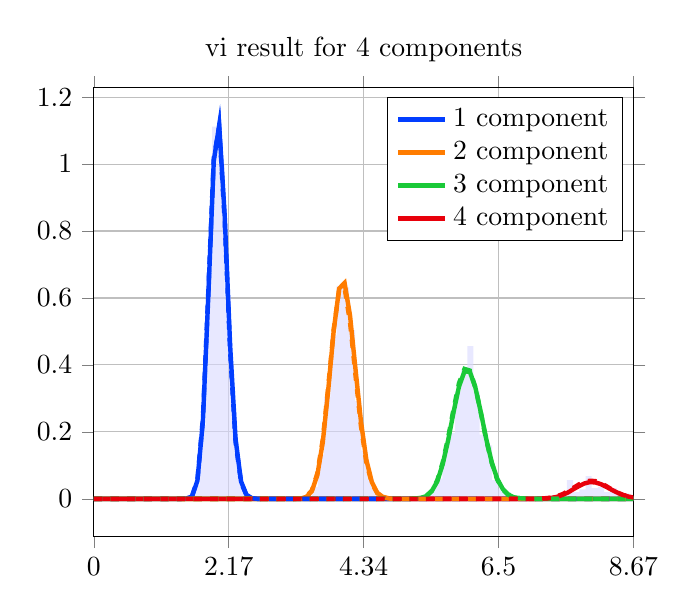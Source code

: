 \begin{tikzpicture}
\begin{axis}[title={vi result for 4 components}, yticklabel style={/pgf/number format/fixed,
            /pgf/number format/precision=3}, grid={major}, yminorgrids={true}, tick align={outside}, xtick={0.0,2.168,4.335,6.503,8.671}, xmin={0.0}, xmax={8.671}, scaled y ticks={false}]
    \addplot[ybar interval, fill={blue!15}, forget plot, opacity={0.6}, draw={none}, bar width={5.0e-6}]
        table[row sep={\\}]
        {
            \\
            1.5  0.012  \\
            1.6  0.04  \\
            1.7  0.22  \\
            1.8  0.676  \\
            1.9  1.112  \\
            2.0  1.0  \\
            2.1  0.604  \\
            2.2  0.26  \\
            2.3  0.068  \\
            2.4  0.016  \\
            2.5  0.0  \\
            2.6  0.0  \\
            2.7  0.0  \\
            2.8  0.0  \\
            2.9  0.0  \\
            3.0  0.0  \\
            3.1  0.0  \\
            3.2  0.0  \\
            3.3  0.0  \\
            3.4  0.004  \\
            3.5  0.036  \\
            3.6  0.132  \\
            3.7  0.304  \\
            3.8  0.488  \\
            3.9  0.636  \\
            4.0  0.632  \\
            4.1  0.504  \\
            4.2  0.292  \\
            4.3  0.144  \\
            4.4  0.06  \\
            4.5  0.02  \\
            4.6  0.012  \\
            4.7  0.004  \\
            4.8  0.0  \\
            4.9  0.0  \\
            5.0  0.0  \\
            5.1  0.004  \\
            5.2  0.004  \\
            5.3  0.0  \\
            5.4  0.028  \\
            5.5  0.06  \\
            5.6  0.144  \\
            5.7  0.196  \\
            5.8  0.32  \\
            5.9  0.384  \\
            6.0  0.456  \\
            6.1  0.32  \\
            6.2  0.192  \\
            6.3  0.16  \\
            6.4  0.056  \\
            6.5  0.028  \\
            6.6  0.02  \\
            6.7  0.0  \\
            6.8  0.0  \\
            6.9  0.0  \\
            7.0  0.0  \\
            7.1  0.0  \\
            7.2  0.0  \\
            7.3  0.004  \\
            7.4  0.012  \\
            7.5  0.008  \\
            7.6  0.056  \\
            7.7  0.02  \\
            7.8  0.028  \\
            7.9  0.068  \\
            8.0  0.032  \\
            8.1  0.036  \\
            8.2  0.02  \\
            8.3  0.032  \\
            8.4  0.012  \\
            8.5  0.016  \\
            8.6  0.008  \\
            8.7  0.0  \\
        }
        ;
    \addplot[style={{ultra thick}}, color={rgb,1:red,0.008;green,0.243;blue,1.0}]
        table[row sep={\\}]
        {
            \\
            0.0  0.0  \\
            0.088  1.985e-187  \\
            0.175  1.586e-131  \\
            0.263  2.141e-100  \\
            0.35  2.084e-79  \\
            0.438  5.62e-64  \\
            0.526  4.628e-52  \\
            0.613  1.43e-42  \\
            0.701  7.408e-35  \\
            0.788  1.691e-28  \\
            0.876  3.286e-23  \\
            0.963  8.708e-19  \\
            1.051  4.452e-15  \\
            1.139  5.716e-12  \\
            1.226  2.263e-9  \\
            1.314  3.248e-7  \\
            1.401  1.928e-5  \\
            1.489  0.001  \\
            1.577  0.007  \\
            1.664  0.054  \\
            1.752  0.231  \\
            1.839  0.605  \\
            1.927  1.009  \\
            2.014  1.116  \\
            2.102  0.848  \\
            2.19  0.457  \\
            2.277  0.179  \\
            2.365  0.052  \\
            2.452  0.012  \\
            2.54  0.002  \\
            2.628  0.0  \\
            2.715  3.018e-5  \\
            2.803  2.69e-6  \\
            2.89  1.975e-7  \\
            2.978  1.209e-8  \\
            3.065  6.231e-10  \\
            3.153  2.732e-11  \\
            3.241  1.028e-12  \\
            3.328  3.345e-14  \\
            3.416  9.49e-16  \\
            3.503  2.363e-17  \\
            3.591  5.199e-19  \\
            3.679  1.016e-20  \\
            3.766  1.776e-22  \\
            3.854  2.787e-24  \\
            3.941  3.948e-26  \\
            4.029  5.072e-28  \\
            4.116  5.932e-30  \\
            4.204  6.342e-32  \\
            4.292  6.221e-34  \\
            4.379  5.619e-36  \\
            4.467  4.688e-38  \\
            4.554  3.624e-40  \\
            4.642  2.603e-42  \\
            4.73  1.743e-44  \\
            4.817  1.09e-46  \\
            4.905  6.384e-49  \\
            4.992  3.51e-51  \\
            5.08  1.816e-53  \\
            5.168  8.855e-56  \\
            5.255  4.079e-58  \\
            5.343  1.778e-60  \\
            5.43  7.351e-63  \\
            5.518  2.886e-65  \\
            5.605  1.078e-67  \\
            5.693  3.834e-70  \\
            5.781  1.302e-72  \\
            5.868  4.222e-75  \\
            5.956  1.31e-77  \\
            6.043  3.896e-80  \\
            6.131  1.111e-82  \\
            6.219  3.043e-85  \\
            6.306  8.014e-88  \\
            6.394  2.031e-90  \\
            6.481  4.959e-93  \\
            6.569  1.168e-95  \\
            6.656  2.655e-98  \\
            6.744  5.832e-101  \\
            6.832  1.239e-103  \\
            6.919  2.548e-106  \\
            7.007  5.075e-109  \\
            7.094  9.802e-112  \\
            7.182  1.837e-114  \\
            7.27  3.341e-117  \\
            7.357  5.906e-120  \\
            7.445  1.015e-122  \\
            7.532  1.697e-125  \\
            7.62  2.763e-128  \\
            7.707  4.382e-131  \\
            7.795  6.773e-134  \\
            7.883  1.021e-136  \\
            7.97  1.502e-139  \\
            8.058  2.157e-142  \\
            8.145  3.027e-145  \\
            8.233  4.15e-148  \\
            8.321  5.565e-151  \\
            8.408  7.299e-154  \\
            8.496  9.37e-157  \\
            8.583  1.178e-159  \\
            8.671  1.45e-162  \\
        }
        ;
    \addlegendentry {1 component}
    \addplot[style={{ultra thick}}, color={rgb,1:red,1.0;green,0.486;blue,0.0}]
        table[row sep={\\}]
        {
            \\
            0.0  0.0  \\
            0.088  0.0  \\
            0.175  0.0  \\
            0.263  1.005e-312  \\
            0.35  2.265e-266  \\
            0.438  2.83e-231  \\
            0.526  2.683e-203  \\
            0.613  3.106e-180  \\
            0.701  9.113e-161  \\
            0.788  4.791e-144  \\
            0.876  1.716e-129  \\
            0.963  1.086e-116  \\
            1.051  2.453e-105  \\
            1.139  3.374e-95  \\
            1.226  4.28e-86  \\
            1.314  6.962e-78  \\
            1.401  1.893e-70  \\
            1.489  1.069e-63  \\
            1.577  1.5e-57  \\
            1.664  6.083e-52  \\
            1.752  8.098e-47  \\
            1.839  3.945e-42  \\
            1.927  7.724e-38  \\
            2.014  6.59e-34  \\
            2.102  2.63e-30  \\
            2.19  5.223e-27  \\
            2.277  5.453e-24  \\
            2.365  3.141e-21  \\
            2.452  1.043e-18  \\
            2.54  2.073e-16  \\
            2.628  2.557e-14  \\
            2.715  2.017e-12  \\
            2.803  1.048e-10  \\
            2.89  3.676e-9  \\
            2.978  8.917e-8  \\
            3.065  1.528e-6  \\
            3.153  1.886e-5  \\
            3.241  0.0  \\
            3.328  0.001  \\
            3.416  0.006  \\
            3.503  0.023  \\
            3.591  0.071  \\
            3.679  0.17  \\
            3.766  0.325  \\
            3.854  0.502  \\
            3.941  0.628  \\
            4.029  0.645  \\
            4.116  0.548  \\
            4.204  0.388  \\
            4.292  0.231  \\
            4.379  0.116  \\
            4.467  0.05  \\
            4.554  0.018  \\
            4.642  0.006  \\
            4.73  0.002  \\
            4.817  0.0  \\
            4.905  7.942e-5  \\
            4.992  1.463e-5  \\
            5.08  2.38e-6  \\
            5.168  3.438e-7  \\
            5.255  4.424e-8  \\
            5.343  5.092e-9  \\
            5.43  5.262e-10  \\
            5.518  4.897e-11  \\
            5.605  4.12e-12  \\
            5.693  3.142e-13  \\
            5.781  2.179e-14  \\
            5.868  1.378e-15  \\
            5.956  7.966e-17  \\
            6.043  4.223e-18  \\
            6.131  2.058e-19  \\
            6.219  9.237e-21  \\
            6.306  3.829e-22  \\
            6.394  1.469e-23  \\
            6.481  5.226e-25  \\
            6.569  1.728e-26  \\
            6.656  5.319e-28  \\
            6.744  1.527e-29  \\
            6.832  4.099e-31  \\
            6.919  1.03e-32  \\
            7.007  2.425e-34  \\
            7.094  5.365e-36  \\
            7.182  1.116e-37  \\
            7.27  2.188e-39  \\
            7.357  4.047e-41  \\
            7.445  7.069e-43  \\
            7.532  1.168e-44  \\
            7.62  1.828e-46  \\
            7.707  2.713e-48  \\
            7.795  3.824e-50  \\
            7.883  5.122e-52  \\
            7.97  6.529e-54  \\
            8.058  7.928e-56  \\
            8.145  9.182e-58  \\
            8.233  1.015e-59  \\
            8.321  1.072e-61  \\
            8.408  1.084e-63  \\
            8.496  1.048e-65  \\
            8.583  9.716e-68  \\
            8.671  8.637e-70  \\
        }
        ;
    \addlegendentry {2 component}
    \addplot[style={{ultra thick}}, color={rgb,1:red,0.102;green,0.788;blue,0.22}]
        table[row sep={\\}]
        {
            \\
            0.0  0.0  \\
            0.088  0.0  \\
            0.175  0.0  \\
            0.263  0.0  \\
            0.35  0.0  \\
            0.438  0.0  \\
            0.526  0.0  \\
            0.613  0.0  \\
            0.701  0.0  \\
            0.788  1.353e-302  \\
            0.876  5.088e-279  \\
            0.963  4.689e-258  \\
            1.051  3.019e-239  \\
            1.139  3.008e-222  \\
            1.226  8.609e-207  \\
            1.314  1.156e-192  \\
            1.401  1.081e-179  \\
            1.489  9.722e-168  \\
            1.577  1.1e-156  \\
            1.664  1.959e-146  \\
            1.752  6.637e-137  \\
            1.839  5.032e-128  \\
            1.927  9.812e-120  \\
            2.014  5.553e-112  \\
            2.102  1.013e-104  \\
            2.19  6.539e-98  \\
            2.277  1.619e-91  \\
            2.365  1.654e-85  \\
            2.452  7.436e-80  \\
            2.54  1.558e-74  \\
            2.628  1.601e-69  \\
            2.715  8.467e-65  \\
            2.803  2.402e-60  \\
            2.89  3.797e-56  \\
            2.978  3.466e-52  \\
            3.065  1.885e-48  \\
            3.153  6.29e-45  \\
            3.241  1.323e-41  \\
            3.328  1.797e-38  \\
            3.416  1.613e-35  \\
            3.503  9.767e-33  \\
            3.591  4.069e-30  \\
            3.679  1.188e-27  \\
            3.766  2.47e-25  \\
            3.854  3.715e-23  \\
            3.941  4.103e-21  \\
            4.029  3.372e-19  \\
            4.116  2.089e-17  \\
            4.204  9.872e-16  \\
            4.292  3.598e-14  \\
            4.379  1.022e-12  \\
            4.467  2.285e-11  \\
            4.554  4.06e-10  \\
            4.642  5.781e-9  \\
            4.73  6.653e-8  \\
            4.817  6.236e-7  \\
            4.905  4.796e-6  \\
            4.992  3.048e-5  \\
            5.08  0.0  \\
            5.168  0.001  \\
            5.255  0.003  \\
            5.343  0.008  \\
            5.43  0.023  \\
            5.518  0.052  \\
            5.605  0.103  \\
            5.693  0.175  \\
            5.781  0.26  \\
            5.868  0.336  \\
            5.956  0.381  \\
            6.043  0.379  \\
            6.131  0.332  \\
            6.219  0.258  \\
            6.306  0.178  \\
            6.394  0.109  \\
            6.481  0.06  \\
            6.569  0.03  \\
            6.656  0.013  \\
            6.744  0.005  \\
            6.832  0.002  \\
            6.919  0.001  \\
            7.007  0.0  \\
            7.094  4.947e-5  \\
            7.182  1.222e-5  \\
            7.27  2.762e-6  \\
            7.357  5.722e-7  \\
            7.445  1.089e-7  \\
            7.532  1.908e-8  \\
            7.62  3.084e-9  \\
            7.707  4.605e-10  \\
            7.795  6.365e-11  \\
            7.883  8.158e-12  \\
            7.97  9.712e-13  \\
            8.058  1.076e-13  \\
            8.145  1.11e-14  \\
            8.233  1.069e-15  \\
            8.321  9.619e-17  \\
            8.408  8.101e-18  \\
            8.496  6.394e-19  \\
            8.583  4.736e-20  \\
            8.671  3.296e-21  \\
        }
        ;
    \addlegendentry {3 component}
    \addplot[style={{ultra thick}}, color={rgb,1:red,0.91;green,0.0;blue,0.043}]
        table[row sep={\\}]
        {
            \\
            0.0  0.0  \\
            0.088  0.0  \\
            0.175  0.0  \\
            0.263  0.0  \\
            0.35  0.0  \\
            0.438  0.0  \\
            0.526  0.0  \\
            0.613  0.0  \\
            0.701  0.0  \\
            0.788  0.0  \\
            0.876  0.0  \\
            0.963  0.0  \\
            1.051  0.0  \\
            1.139  0.0  \\
            1.226  0.0  \\
            1.314  0.0  \\
            1.401  1.285e-321  \\
            1.489  2.587e-304  \\
            1.577  3.237e-288  \\
            1.664  3.395e-273  \\
            1.752  3.849e-259  \\
            1.839  5.862e-246  \\
            1.927  1.445e-233  \\
            2.014  6.783e-222  \\
            2.102  6.98e-211  \\
            2.19  1.783e-200  \\
            2.277  1.261e-190  \\
            2.365  2.719e-181  \\
            2.452  1.95e-172  \\
            2.54  5.026e-164  \\
            2.628  4.988e-156  \\
            2.715  2.03e-148  \\
            2.803  3.583e-141  \\
            2.89  2.889e-134  \\
            2.978  1.115e-127  \\
            3.065  2.15e-121  \\
            3.153  2.153e-115  \\
            3.241  1.161e-109  \\
            3.328  3.485e-104  \\
            3.416  5.999e-99  \\
            3.503  6.095e-94  \\
            3.591  3.751e-89  \\
            3.679  1.432e-84  \\
            3.766  3.47e-80  \\
            3.854  5.448e-76  \\
            3.941  5.651e-72  \\
            4.029  3.945e-68  \\
            4.116  1.885e-64  \\
            4.204  6.264e-61  \\
            4.292  1.469e-57  \\
            4.379  2.468e-54  \\
            4.467  3.008e-51  \\
            4.554  2.693e-48  \\
            4.642  1.792e-45  \\
            4.73  8.961e-43  \\
            4.817  3.404e-40  \\
            4.905  9.917e-38  \\
            4.992  2.237e-35  \\
            5.08  3.943e-33  \\
            5.168  5.476e-31  \\
            5.255  6.038e-29  \\
            5.343  5.329e-27  \\
            5.43  3.791e-25  \\
            5.518  2.189e-23  \\
            5.605  1.033e-21  \\
            5.693  4.005e-20  \\
            5.781  1.285e-18  \\
            5.868  3.428e-17  \\
            5.956  7.651e-16  \\
            6.043  1.435e-14  \\
            6.131  2.276e-13  \\
            6.219  3.063e-12  \\
            6.306  3.517e-11  \\
            6.394  3.458e-10  \\
            6.481  2.926e-9  \\
            6.569  2.138e-8  \\
            6.656  1.355e-7  \\
            6.744  7.471e-7  \\
            6.832  3.599e-6  \\
            6.919  1.519e-5  \\
            7.007  5.641e-5  \\
            7.094  0.0  \\
            7.182  0.001  \\
            7.27  0.001  \\
            7.357  0.003  \\
            7.445  0.006  \\
            7.532  0.012  \\
            7.62  0.019  \\
            7.707  0.029  \\
            7.795  0.038  \\
            7.883  0.046  \\
            7.97  0.05  \\
            8.058  0.049  \\
            8.145  0.044  \\
            8.233  0.036  \\
            8.321  0.027  \\
            8.408  0.019  \\
            8.496  0.012  \\
            8.583  0.007  \\
            8.671  0.004  \\
        }
        ;
    \addlegendentry {4 component}
    \addplot[style={{ultra thick, dashed}}, color={rgb,1:red,0.008;green,0.243;blue,1.0}]
        table[row sep={\\}]
        {
            \\
            0.0  0.0  \\
            0.088  5.559e-188  \\
            0.175  7.017e-132  \\
            0.263  1.215e-100  \\
            0.35  1.392e-79  \\
            0.438  4.216e-64  \\
            0.526  3.786e-52  \\
            0.613  1.25e-42  \\
            0.701  6.815e-35  \\
            0.788  1.618e-28  \\
            0.876  3.244e-23  \\
            0.963  8.799e-19  \\
            1.051  4.577e-15  \\
            1.139  5.949e-12  \\
            1.226  2.374e-9  \\
            1.314  3.423e-7  \\
            1.401  2.034e-5  \\
            1.489  0.001  \\
            1.577  0.008  \\
            1.664  0.056  \\
            1.752  0.239  \\
            1.839  0.618  \\
            1.927  1.018  \\
            2.014  1.111  \\
            2.102  0.832  \\
            2.19  0.441  \\
            2.277  0.17  \\
            2.365  0.049  \\
            2.452  0.011  \\
            2.54  0.002  \\
            2.628  0.0  \\
            2.715  2.587e-5  \\
            2.803  2.254e-6  \\
            2.89  1.617e-7  \\
            2.978  9.658e-9  \\
            3.065  4.857e-10  \\
            3.153  2.076e-11  \\
            3.241  7.611e-13  \\
            3.328  2.412e-14  \\
            3.416  6.662e-16  \\
            3.503  1.614e-17  \\
            3.591  3.453e-19  \\
            3.679  6.562e-21  \\
            3.766  1.114e-22  \\
            3.854  1.698e-24  \\
            3.941  2.336e-26  \\
            4.029  2.912e-28  \\
            4.116  3.304e-30  \\
            4.204  3.426e-32  \\
            4.292  3.259e-34  \\
            4.379  2.853e-36  \\
            4.467  2.307e-38  \\
            4.554  1.727e-40  \\
            4.642  1.202e-42  \\
            4.73  7.791e-45  \\
            4.817  4.716e-47  \\
            4.905  2.674e-49  \\
            4.992  1.422e-51  \\
            5.08  7.117e-54  \\
            5.168  3.357e-56  \\
            5.255  1.495e-58  \\
            5.343  6.302e-61  \\
            5.43  2.518e-63  \\
            5.518  9.551e-66  \\
            5.605  3.446e-68  \\
            5.693  1.184e-70  \\
            5.781  3.884e-73  \\
            5.868  1.216e-75  \\
            5.956  3.645e-78  \\
            6.043  1.046e-80  \\
            6.131  2.88e-83  \\
            6.219  7.613e-86  \\
            6.306  1.934e-88  \\
            6.394  4.73e-91  \\
            6.481  1.114e-93  \\
            6.569  2.531e-96  \\
            6.656  5.549e-99  \\
            6.744  1.175e-101  \\
            6.832  2.408e-104  \\
            6.919  4.773e-107  \\
            7.007  9.165e-110  \\
            7.094  1.706e-112  \\
            7.182  3.081e-115  \\
            7.27  5.401e-118  \\
            7.357  9.199e-121  \\
            7.445  1.523e-123  \\
            7.532  2.454e-126  \\
            7.62  3.847e-129  \\
            7.707  5.877e-132  \\
            7.795  8.748e-135  \\
            7.883  1.27e-137  \\
            7.97  1.799e-140  \\
            8.058  2.488e-143  \\
            8.145  3.36e-146  \\
            8.233  4.435e-149  \\
            8.321  5.724e-152  \\
            8.408  7.226e-155  \\
            8.496  8.927e-158  \\
            8.583  1.08e-160  \\
            8.671  1.279e-163  \\
        }
        ;
    \addplot[style={{ultra thick, dashed}}, color={rgb,1:red,1.0;green,0.486;blue,0.0}]
        table[row sep={\\}]
        {
            \\
            0.0  0.0  \\
            0.088  0.0  \\
            0.175  0.0  \\
            0.263  1.962e-310  \\
            0.35  2.185e-264  \\
            0.438  1.595e-229  \\
            0.526  9.826e-202  \\
            0.613  7.95e-179  \\
            0.701  1.719e-159  \\
            0.788  6.942e-143  \\
            0.876  1.972e-128  \\
            0.963  1.016e-115  \\
            1.051  1.909e-104  \\
            1.139  2.223e-94  \\
            1.226  2.426e-85  \\
            1.314  3.44e-77  \\
            1.401  8.245e-70  \\
            1.489  4.147e-63  \\
            1.577  5.23e-57  \\
            1.664  1.922e-51  \\
            1.752  2.335e-46  \\
            1.839  1.045e-41  \\
            1.927  1.89e-37  \\
            2.014  1.497e-33  \\
            2.102  5.578e-30  \\
            2.19  1.039e-26  \\
            2.277  1.021e-23  \\
            2.365  5.559e-21  \\
            2.452  1.75e-18  \\
            2.54  3.312e-16  \\
            2.628  3.899e-14  \\
            2.715  2.945e-12  \\
            2.803  1.468e-10  \\
            2.89  4.958e-9  \\
            2.978  1.16e-7  \\
            3.065  1.923e-6  \\
            3.153  2.3e-5  \\
            3.241  0.0  \\
            3.328  0.001  \\
            3.416  0.007  \\
            3.503  0.025  \\
            3.591  0.076  \\
            3.679  0.178  \\
            3.766  0.335  \\
            3.854  0.506  \\
            3.941  0.623  \\
            4.029  0.63  \\
            4.116  0.528  \\
            4.204  0.369  \\
            4.292  0.217  \\
            4.379  0.108  \\
            4.467  0.046  \\
            4.554  0.017  \\
            4.642  0.005  \\
            4.73  0.001  \\
            4.817  0.0  \\
            4.905  7.057e-5  \\
            4.992  1.294e-5  \\
            5.08  2.098e-6  \\
            5.168  3.021e-7  \\
            5.255  3.88e-8  \\
            5.343  4.46e-9  \\
            5.43  4.605e-10  \\
            5.518  4.286e-11  \\
            5.605  3.608e-12  \\
            5.693  2.755e-13  \\
            5.781  1.914e-14  \\
            5.868  1.213e-15  \\
            5.956  7.037e-17  \\
            6.043  3.744e-18  \\
            6.131  1.832e-19  \\
            6.219  8.263e-21  \\
            6.306  3.443e-22  \\
            6.394  1.328e-23  \\
            6.481  4.755e-25  \\
            6.569  1.583e-26  \\
            6.656  4.907e-28  \\
            6.744  1.42e-29  \\
            6.832  3.841e-31  \\
            6.919  9.73e-33  \\
            7.007  2.312e-34  \\
            7.094  5.163e-36  \\
            7.182  1.085e-37  \\
            7.27  2.148e-39  \\
            7.357  4.013e-41  \\
            7.445  7.086e-43  \\
            7.532  1.184e-44  \\
            7.62  1.875e-46  \\
            7.707  2.816e-48  \\
            7.795  4.016e-50  \\
            7.883  5.447e-52  \\
            7.97  7.034e-54  \\
            8.058  8.654e-56  \\
            8.145  1.016e-57  \\
            8.233  1.139e-59  \\
            8.321  1.22e-61  \\
            8.408  1.25e-63  \\
            8.496  1.227e-65  \\
            8.583  1.155e-67  \\
            8.671  1.042e-69  \\
        }
        ;
    \addplot[style={{ultra thick, dashed}}, color={rgb,1:red,0.102;green,0.788;blue,0.22}]
        table[row sep={\\}]
        {
            \\
            0.0  0.0  \\
            0.088  0.0  \\
            0.175  0.0  \\
            0.263  0.0  \\
            0.35  0.0  \\
            0.438  0.0  \\
            0.526  0.0  \\
            0.613  0.0  \\
            0.701  0.0  \\
            0.788  8.507e-303  \\
            0.876  3.426e-279  \\
            0.963  3.351e-258  \\
            1.051  2.274e-239  \\
            1.139  2.374e-222  \\
            1.226  7.086e-207  \\
            1.314  9.876e-193  \\
            1.401  9.55e-180  \\
            1.489  8.857e-168  \\
            1.577  1.03e-156  \\
            1.664  1.88e-146  \\
            1.752  6.517e-137  \\
            1.839  5.043e-128  \\
            1.927  1.002e-119  \\
            2.014  5.764e-112  \\
            2.102  1.068e-104  \\
            2.19  6.987e-98  \\
            2.277  1.752e-91  \\
            2.365  1.81e-85  \\
            2.452  8.214e-80  \\
            2.54  1.736e-74  \\
            2.628  1.799e-69  \\
            2.715  9.578e-65  \\
            2.803  2.733e-60  \\
            2.89  4.344e-56  \\
            2.978  3.983e-52  \\
            3.065  2.174e-48  \\
            3.153  7.277e-45  \\
            3.241  1.534e-41  \\
            3.328  2.087e-38  \\
            3.416  1.876e-35  \\
            3.503  1.137e-32  \\
            3.591  4.736e-30  \\
            3.679  1.382e-27  \\
            3.766  2.871e-25  \\
            3.854  4.313e-23  \\
            3.941  4.755e-21  \\
            4.029  3.9e-19  \\
            4.116  2.409e-17  \\
            4.204  1.135e-15  \\
            4.292  4.123e-14  \\
            4.379  1.167e-12  \\
            4.467  2.599e-11  \\
            4.554  4.597e-10  \\
            4.642  6.515e-9  \\
            4.73  7.461e-8  \\
            4.817  6.957e-7  \\
            4.905  5.321e-6  \\
            4.992  3.362e-5  \\
            5.08  0.0  \\
            5.168  0.001  \\
            5.255  0.003  \\
            5.343  0.009  \\
            5.43  0.024  \\
            5.518  0.055  \\
            5.605  0.108  \\
            5.693  0.183  \\
            5.781  0.269  \\
            5.868  0.346  \\
            5.956  0.388  \\
            6.043  0.383  \\
            6.131  0.333  \\
            6.219  0.256  \\
            6.306  0.175  \\
            6.394  0.107  \\
            6.481  0.058  \\
            6.569  0.028  \\
            6.656  0.012  \\
            6.744  0.005  \\
            6.832  0.002  \\
            6.919  0.001  \\
            7.007  0.0  \\
            7.094  4.464e-5  \\
            7.182  1.091e-5  \\
            7.27  2.44e-6  \\
            7.357  5.002e-7  \\
            7.445  9.419e-8  \\
            7.532  1.633e-8  \\
            7.62  2.61e-9  \\
            7.707  3.854e-10  \\
            7.795  5.268e-11  \\
            7.883  6.676e-12  \\
            7.97  7.857e-13  \\
            8.058  8.602e-14  \\
            8.145  8.774e-15  \\
            8.233  8.351e-16  \\
            8.321  7.427e-17  \\
            8.408  6.182e-18  \\
            8.496  4.821e-19  \\
            8.583  3.528e-20  \\
            8.671  2.426e-21  \\
        }
        ;
    \addplot[style={{ultra thick, dashed}}, color={rgb,1:red,0.91;green,0.0;blue,0.043}]
        table[row sep={\\}]
        {
            \\
            0.0  0.0  \\
            0.088  0.0  \\
            0.175  0.0  \\
            0.263  0.0  \\
            0.35  0.0  \\
            0.438  0.0  \\
            0.526  0.0  \\
            0.613  0.0  \\
            0.701  0.0  \\
            0.788  0.0  \\
            0.876  0.0  \\
            0.963  0.0  \\
            1.051  0.0  \\
            1.139  0.0  \\
            1.226  0.0  \\
            1.314  0.0  \\
            1.401  6.864e-320  \\
            1.489  1.174e-302  \\
            1.577  1.259e-286  \\
            1.664  1.142e-271  \\
            1.752  1.129e-257  \\
            1.839  1.51e-244  \\
            1.927  3.295e-232  \\
            2.014  1.377e-220  \\
            2.102  1.269e-209  \\
            2.19  2.916e-199  \\
            2.277  1.865e-189  \\
            2.365  3.655e-180  \\
            2.452  2.392e-171  \\
            2.54  5.645e-163  \\
            2.628  5.15e-155  \\
            2.715  1.933e-147  \\
            2.803  3.157e-140  \\
            2.89  2.362e-133  \\
            2.978  8.482e-127  \\
            3.065  1.526e-120  \\
            3.153  1.429e-114  \\
            3.241  7.223e-109  \\
            3.328  2.036e-103  \\
            3.416  3.301e-98  \\
            3.503  3.164e-93  \\
            3.591  1.84e-88  \\
            3.679  6.651e-84  \\
            3.766  1.528e-79  \\
            3.854  2.28e-75  \\
            3.941  2.25e-71  \\
            4.029  1.497e-67  \\
            4.116  6.824e-64  \\
            4.204  2.167e-60  \\
            4.292  4.864e-57  \\
            4.379  7.827e-54  \\
            4.467  9.149e-51  \\
            4.554  7.865e-48  \\
            4.642  5.031e-45  \\
            4.73  2.422e-42  \\
            4.817  8.861e-40  \\
            4.905  2.49e-37  \\
            4.992  5.422e-35  \\
            5.08  9.234e-33  \\
            5.168  1.24e-30  \\
            5.255  1.323e-28  \\
            5.343  1.131e-26  \\
            5.43  7.803e-25  \\
            5.518  4.372e-23  \\
            5.605  2.003e-21  \\
            5.693  7.547e-20  \\
            5.781  2.354e-18  \\
            5.868  6.113e-17  \\
            5.956  1.328e-15  \\
            6.043  2.429e-14  \\
            6.131  3.754e-13  \\
            6.219  4.93e-12  \\
            6.306  5.525e-11  \\
            6.394  5.307e-10  \\
            6.481  4.388e-9  \\
            6.569  3.135e-8  \\
            6.656  1.944e-7  \\
            6.744  1.049e-6  \\
            6.832  4.95e-6  \\
            6.919  2.048e-5  \\
            7.007  7.454e-5  \\
            7.094  0.0  \\
            7.182  0.001  \\
            7.27  0.002  \\
            7.357  0.004  \\
            7.445  0.008  \\
            7.532  0.014  \\
            7.62  0.023  \\
            7.707  0.033  \\
            7.795  0.043  \\
            7.883  0.051  \\
            7.97  0.054  \\
            8.058  0.053  \\
            8.145  0.047  \\
            8.233  0.038  \\
            8.321  0.028  \\
            8.408  0.019  \\
            8.496  0.012  \\
            8.583  0.007  \\
            8.671  0.004  \\
        }
        ;
\end{axis}
\end{tikzpicture}
